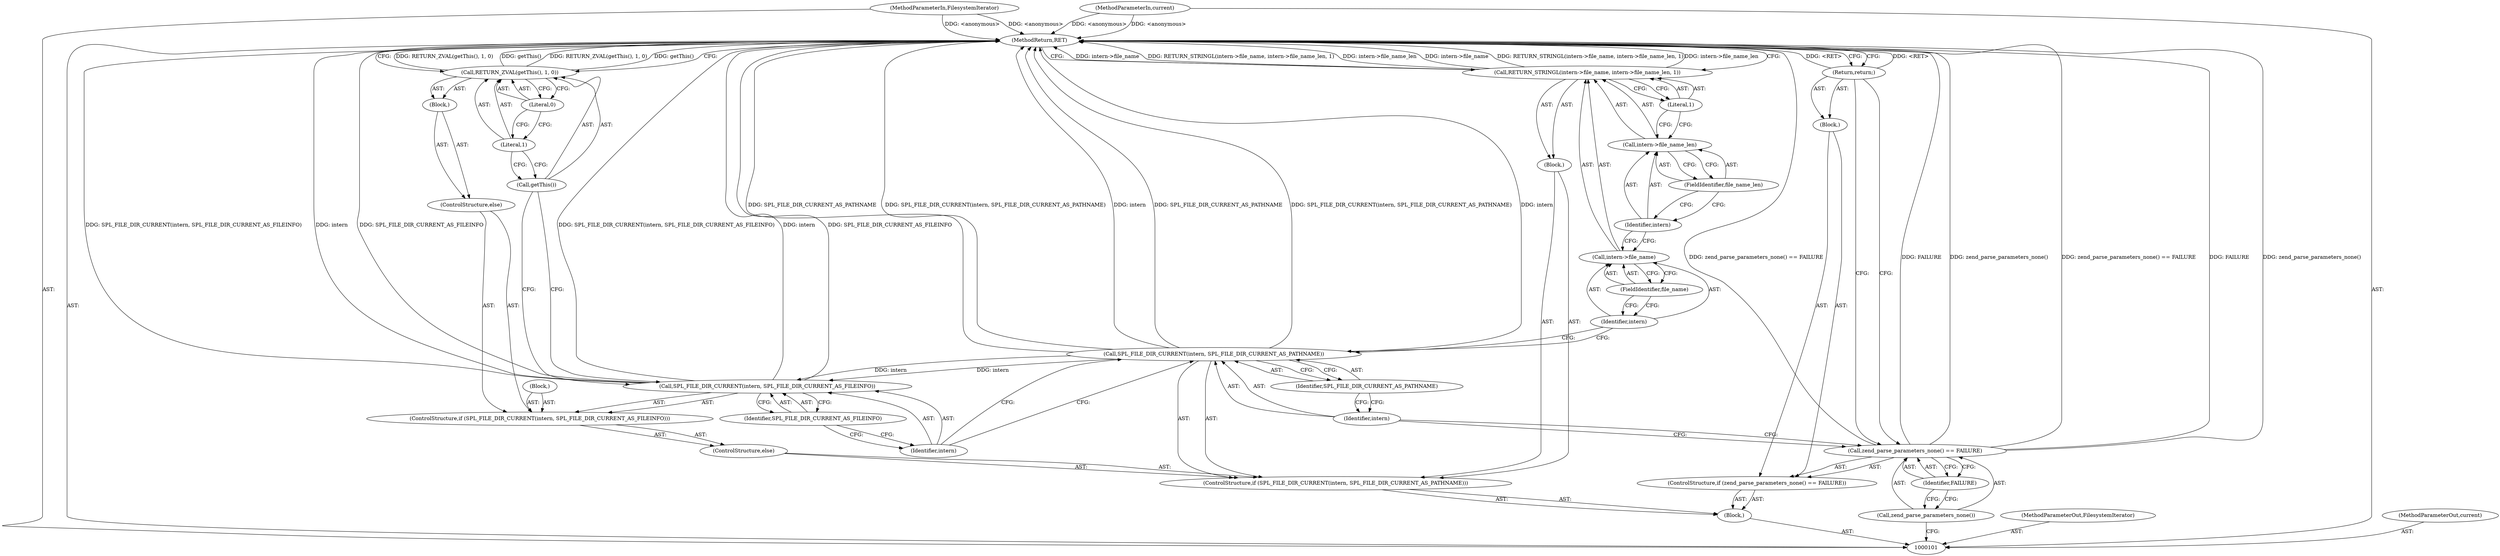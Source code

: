 digraph "0_php-src_7245bff300d3fa8bacbef7897ff080a6f1c23eba?w=1_9" {
"1000136" [label="(MethodReturn,RET)"];
"1000102" [label="(MethodParameterIn,FilesystemIterator)"];
"1000176" [label="(MethodParameterOut,FilesystemIterator)"];
"1000103" [label="(MethodParameterIn,current)"];
"1000177" [label="(MethodParameterOut,current)"];
"1000117" [label="(Call,intern->file_name)"];
"1000118" [label="(Identifier,intern)"];
"1000116" [label="(Call,RETURN_STRINGL(intern->file_name, intern->file_name_len, 1))"];
"1000119" [label="(FieldIdentifier,file_name)"];
"1000120" [label="(Call,intern->file_name_len)"];
"1000121" [label="(Identifier,intern)"];
"1000122" [label="(FieldIdentifier,file_name_len)"];
"1000123" [label="(Literal,1)"];
"1000126" [label="(Call,SPL_FILE_DIR_CURRENT(intern, SPL_FILE_DIR_CURRENT_AS_FILEINFO))"];
"1000124" [label="(ControlStructure,else)"];
"1000127" [label="(Identifier,intern)"];
"1000128" [label="(Identifier,SPL_FILE_DIR_CURRENT_AS_FILEINFO)"];
"1000129" [label="(Block,)"];
"1000125" [label="(ControlStructure,if (SPL_FILE_DIR_CURRENT(intern, SPL_FILE_DIR_CURRENT_AS_FILEINFO)))"];
"1000130" [label="(ControlStructure,else)"];
"1000131" [label="(Block,)"];
"1000133" [label="(Call,getThis())"];
"1000132" [label="(Call,RETURN_ZVAL(getThis(), 1, 0))"];
"1000134" [label="(Literal,1)"];
"1000135" [label="(Literal,0)"];
"1000104" [label="(Block,)"];
"1000105" [label="(ControlStructure,if (zend_parse_parameters_none() == FAILURE))"];
"1000108" [label="(Identifier,FAILURE)"];
"1000109" [label="(Block,)"];
"1000106" [label="(Call,zend_parse_parameters_none() == FAILURE)"];
"1000107" [label="(Call,zend_parse_parameters_none())"];
"1000110" [label="(Return,return;)"];
"1000111" [label="(ControlStructure,if (SPL_FILE_DIR_CURRENT(intern, SPL_FILE_DIR_CURRENT_AS_PATHNAME)))"];
"1000113" [label="(Identifier,intern)"];
"1000114" [label="(Identifier,SPL_FILE_DIR_CURRENT_AS_PATHNAME)"];
"1000112" [label="(Call,SPL_FILE_DIR_CURRENT(intern, SPL_FILE_DIR_CURRENT_AS_PATHNAME))"];
"1000115" [label="(Block,)"];
"1000136" -> "1000101"  [label="AST: "];
"1000136" -> "1000110"  [label="CFG: "];
"1000136" -> "1000116"  [label="CFG: "];
"1000136" -> "1000132"  [label="CFG: "];
"1000116" -> "1000136"  [label="DDG: intern->file_name"];
"1000116" -> "1000136"  [label="DDG: RETURN_STRINGL(intern->file_name, intern->file_name_len, 1)"];
"1000116" -> "1000136"  [label="DDG: intern->file_name_len"];
"1000126" -> "1000136"  [label="DDG: SPL_FILE_DIR_CURRENT(intern, SPL_FILE_DIR_CURRENT_AS_FILEINFO)"];
"1000126" -> "1000136"  [label="DDG: intern"];
"1000126" -> "1000136"  [label="DDG: SPL_FILE_DIR_CURRENT_AS_FILEINFO"];
"1000106" -> "1000136"  [label="DDG: FAILURE"];
"1000106" -> "1000136"  [label="DDG: zend_parse_parameters_none()"];
"1000106" -> "1000136"  [label="DDG: zend_parse_parameters_none() == FAILURE"];
"1000112" -> "1000136"  [label="DDG: SPL_FILE_DIR_CURRENT_AS_PATHNAME"];
"1000112" -> "1000136"  [label="DDG: SPL_FILE_DIR_CURRENT(intern, SPL_FILE_DIR_CURRENT_AS_PATHNAME)"];
"1000112" -> "1000136"  [label="DDG: intern"];
"1000132" -> "1000136"  [label="DDG: RETURN_ZVAL(getThis(), 1, 0)"];
"1000132" -> "1000136"  [label="DDG: getThis()"];
"1000103" -> "1000136"  [label="DDG: <anonymous>"];
"1000102" -> "1000136"  [label="DDG: <anonymous>"];
"1000110" -> "1000136"  [label="DDG: <RET>"];
"1000102" -> "1000101"  [label="AST: "];
"1000102" -> "1000136"  [label="DDG: <anonymous>"];
"1000176" -> "1000101"  [label="AST: "];
"1000103" -> "1000101"  [label="AST: "];
"1000103" -> "1000136"  [label="DDG: <anonymous>"];
"1000177" -> "1000101"  [label="AST: "];
"1000117" -> "1000116"  [label="AST: "];
"1000117" -> "1000119"  [label="CFG: "];
"1000118" -> "1000117"  [label="AST: "];
"1000119" -> "1000117"  [label="AST: "];
"1000121" -> "1000117"  [label="CFG: "];
"1000118" -> "1000117"  [label="AST: "];
"1000118" -> "1000112"  [label="CFG: "];
"1000119" -> "1000118"  [label="CFG: "];
"1000116" -> "1000115"  [label="AST: "];
"1000116" -> "1000123"  [label="CFG: "];
"1000117" -> "1000116"  [label="AST: "];
"1000120" -> "1000116"  [label="AST: "];
"1000123" -> "1000116"  [label="AST: "];
"1000136" -> "1000116"  [label="CFG: "];
"1000116" -> "1000136"  [label="DDG: intern->file_name"];
"1000116" -> "1000136"  [label="DDG: RETURN_STRINGL(intern->file_name, intern->file_name_len, 1)"];
"1000116" -> "1000136"  [label="DDG: intern->file_name_len"];
"1000119" -> "1000117"  [label="AST: "];
"1000119" -> "1000118"  [label="CFG: "];
"1000117" -> "1000119"  [label="CFG: "];
"1000120" -> "1000116"  [label="AST: "];
"1000120" -> "1000122"  [label="CFG: "];
"1000121" -> "1000120"  [label="AST: "];
"1000122" -> "1000120"  [label="AST: "];
"1000123" -> "1000120"  [label="CFG: "];
"1000121" -> "1000120"  [label="AST: "];
"1000121" -> "1000117"  [label="CFG: "];
"1000122" -> "1000121"  [label="CFG: "];
"1000122" -> "1000120"  [label="AST: "];
"1000122" -> "1000121"  [label="CFG: "];
"1000120" -> "1000122"  [label="CFG: "];
"1000123" -> "1000116"  [label="AST: "];
"1000123" -> "1000120"  [label="CFG: "];
"1000116" -> "1000123"  [label="CFG: "];
"1000126" -> "1000125"  [label="AST: "];
"1000126" -> "1000128"  [label="CFG: "];
"1000127" -> "1000126"  [label="AST: "];
"1000128" -> "1000126"  [label="AST: "];
"1000133" -> "1000126"  [label="CFG: "];
"1000126" -> "1000136"  [label="DDG: SPL_FILE_DIR_CURRENT(intern, SPL_FILE_DIR_CURRENT_AS_FILEINFO)"];
"1000126" -> "1000136"  [label="DDG: intern"];
"1000126" -> "1000136"  [label="DDG: SPL_FILE_DIR_CURRENT_AS_FILEINFO"];
"1000112" -> "1000126"  [label="DDG: intern"];
"1000124" -> "1000111"  [label="AST: "];
"1000125" -> "1000124"  [label="AST: "];
"1000127" -> "1000126"  [label="AST: "];
"1000127" -> "1000112"  [label="CFG: "];
"1000128" -> "1000127"  [label="CFG: "];
"1000128" -> "1000126"  [label="AST: "];
"1000128" -> "1000127"  [label="CFG: "];
"1000126" -> "1000128"  [label="CFG: "];
"1000129" -> "1000125"  [label="AST: "];
"1000125" -> "1000124"  [label="AST: "];
"1000126" -> "1000125"  [label="AST: "];
"1000129" -> "1000125"  [label="AST: "];
"1000130" -> "1000125"  [label="AST: "];
"1000130" -> "1000125"  [label="AST: "];
"1000131" -> "1000130"  [label="AST: "];
"1000131" -> "1000130"  [label="AST: "];
"1000132" -> "1000131"  [label="AST: "];
"1000133" -> "1000132"  [label="AST: "];
"1000133" -> "1000126"  [label="CFG: "];
"1000134" -> "1000133"  [label="CFG: "];
"1000132" -> "1000131"  [label="AST: "];
"1000132" -> "1000135"  [label="CFG: "];
"1000133" -> "1000132"  [label="AST: "];
"1000134" -> "1000132"  [label="AST: "];
"1000135" -> "1000132"  [label="AST: "];
"1000136" -> "1000132"  [label="CFG: "];
"1000132" -> "1000136"  [label="DDG: RETURN_ZVAL(getThis(), 1, 0)"];
"1000132" -> "1000136"  [label="DDG: getThis()"];
"1000134" -> "1000132"  [label="AST: "];
"1000134" -> "1000133"  [label="CFG: "];
"1000135" -> "1000134"  [label="CFG: "];
"1000135" -> "1000132"  [label="AST: "];
"1000135" -> "1000134"  [label="CFG: "];
"1000132" -> "1000135"  [label="CFG: "];
"1000104" -> "1000101"  [label="AST: "];
"1000105" -> "1000104"  [label="AST: "];
"1000111" -> "1000104"  [label="AST: "];
"1000105" -> "1000104"  [label="AST: "];
"1000106" -> "1000105"  [label="AST: "];
"1000109" -> "1000105"  [label="AST: "];
"1000108" -> "1000106"  [label="AST: "];
"1000108" -> "1000107"  [label="CFG: "];
"1000106" -> "1000108"  [label="CFG: "];
"1000109" -> "1000105"  [label="AST: "];
"1000110" -> "1000109"  [label="AST: "];
"1000106" -> "1000105"  [label="AST: "];
"1000106" -> "1000108"  [label="CFG: "];
"1000107" -> "1000106"  [label="AST: "];
"1000108" -> "1000106"  [label="AST: "];
"1000110" -> "1000106"  [label="CFG: "];
"1000113" -> "1000106"  [label="CFG: "];
"1000106" -> "1000136"  [label="DDG: FAILURE"];
"1000106" -> "1000136"  [label="DDG: zend_parse_parameters_none()"];
"1000106" -> "1000136"  [label="DDG: zend_parse_parameters_none() == FAILURE"];
"1000107" -> "1000106"  [label="AST: "];
"1000107" -> "1000101"  [label="CFG: "];
"1000108" -> "1000107"  [label="CFG: "];
"1000110" -> "1000109"  [label="AST: "];
"1000110" -> "1000106"  [label="CFG: "];
"1000136" -> "1000110"  [label="CFG: "];
"1000110" -> "1000136"  [label="DDG: <RET>"];
"1000111" -> "1000104"  [label="AST: "];
"1000112" -> "1000111"  [label="AST: "];
"1000115" -> "1000111"  [label="AST: "];
"1000124" -> "1000111"  [label="AST: "];
"1000113" -> "1000112"  [label="AST: "];
"1000113" -> "1000106"  [label="CFG: "];
"1000114" -> "1000113"  [label="CFG: "];
"1000114" -> "1000112"  [label="AST: "];
"1000114" -> "1000113"  [label="CFG: "];
"1000112" -> "1000114"  [label="CFG: "];
"1000112" -> "1000111"  [label="AST: "];
"1000112" -> "1000114"  [label="CFG: "];
"1000113" -> "1000112"  [label="AST: "];
"1000114" -> "1000112"  [label="AST: "];
"1000118" -> "1000112"  [label="CFG: "];
"1000127" -> "1000112"  [label="CFG: "];
"1000112" -> "1000136"  [label="DDG: SPL_FILE_DIR_CURRENT_AS_PATHNAME"];
"1000112" -> "1000136"  [label="DDG: SPL_FILE_DIR_CURRENT(intern, SPL_FILE_DIR_CURRENT_AS_PATHNAME)"];
"1000112" -> "1000136"  [label="DDG: intern"];
"1000112" -> "1000126"  [label="DDG: intern"];
"1000115" -> "1000111"  [label="AST: "];
"1000116" -> "1000115"  [label="AST: "];
}
